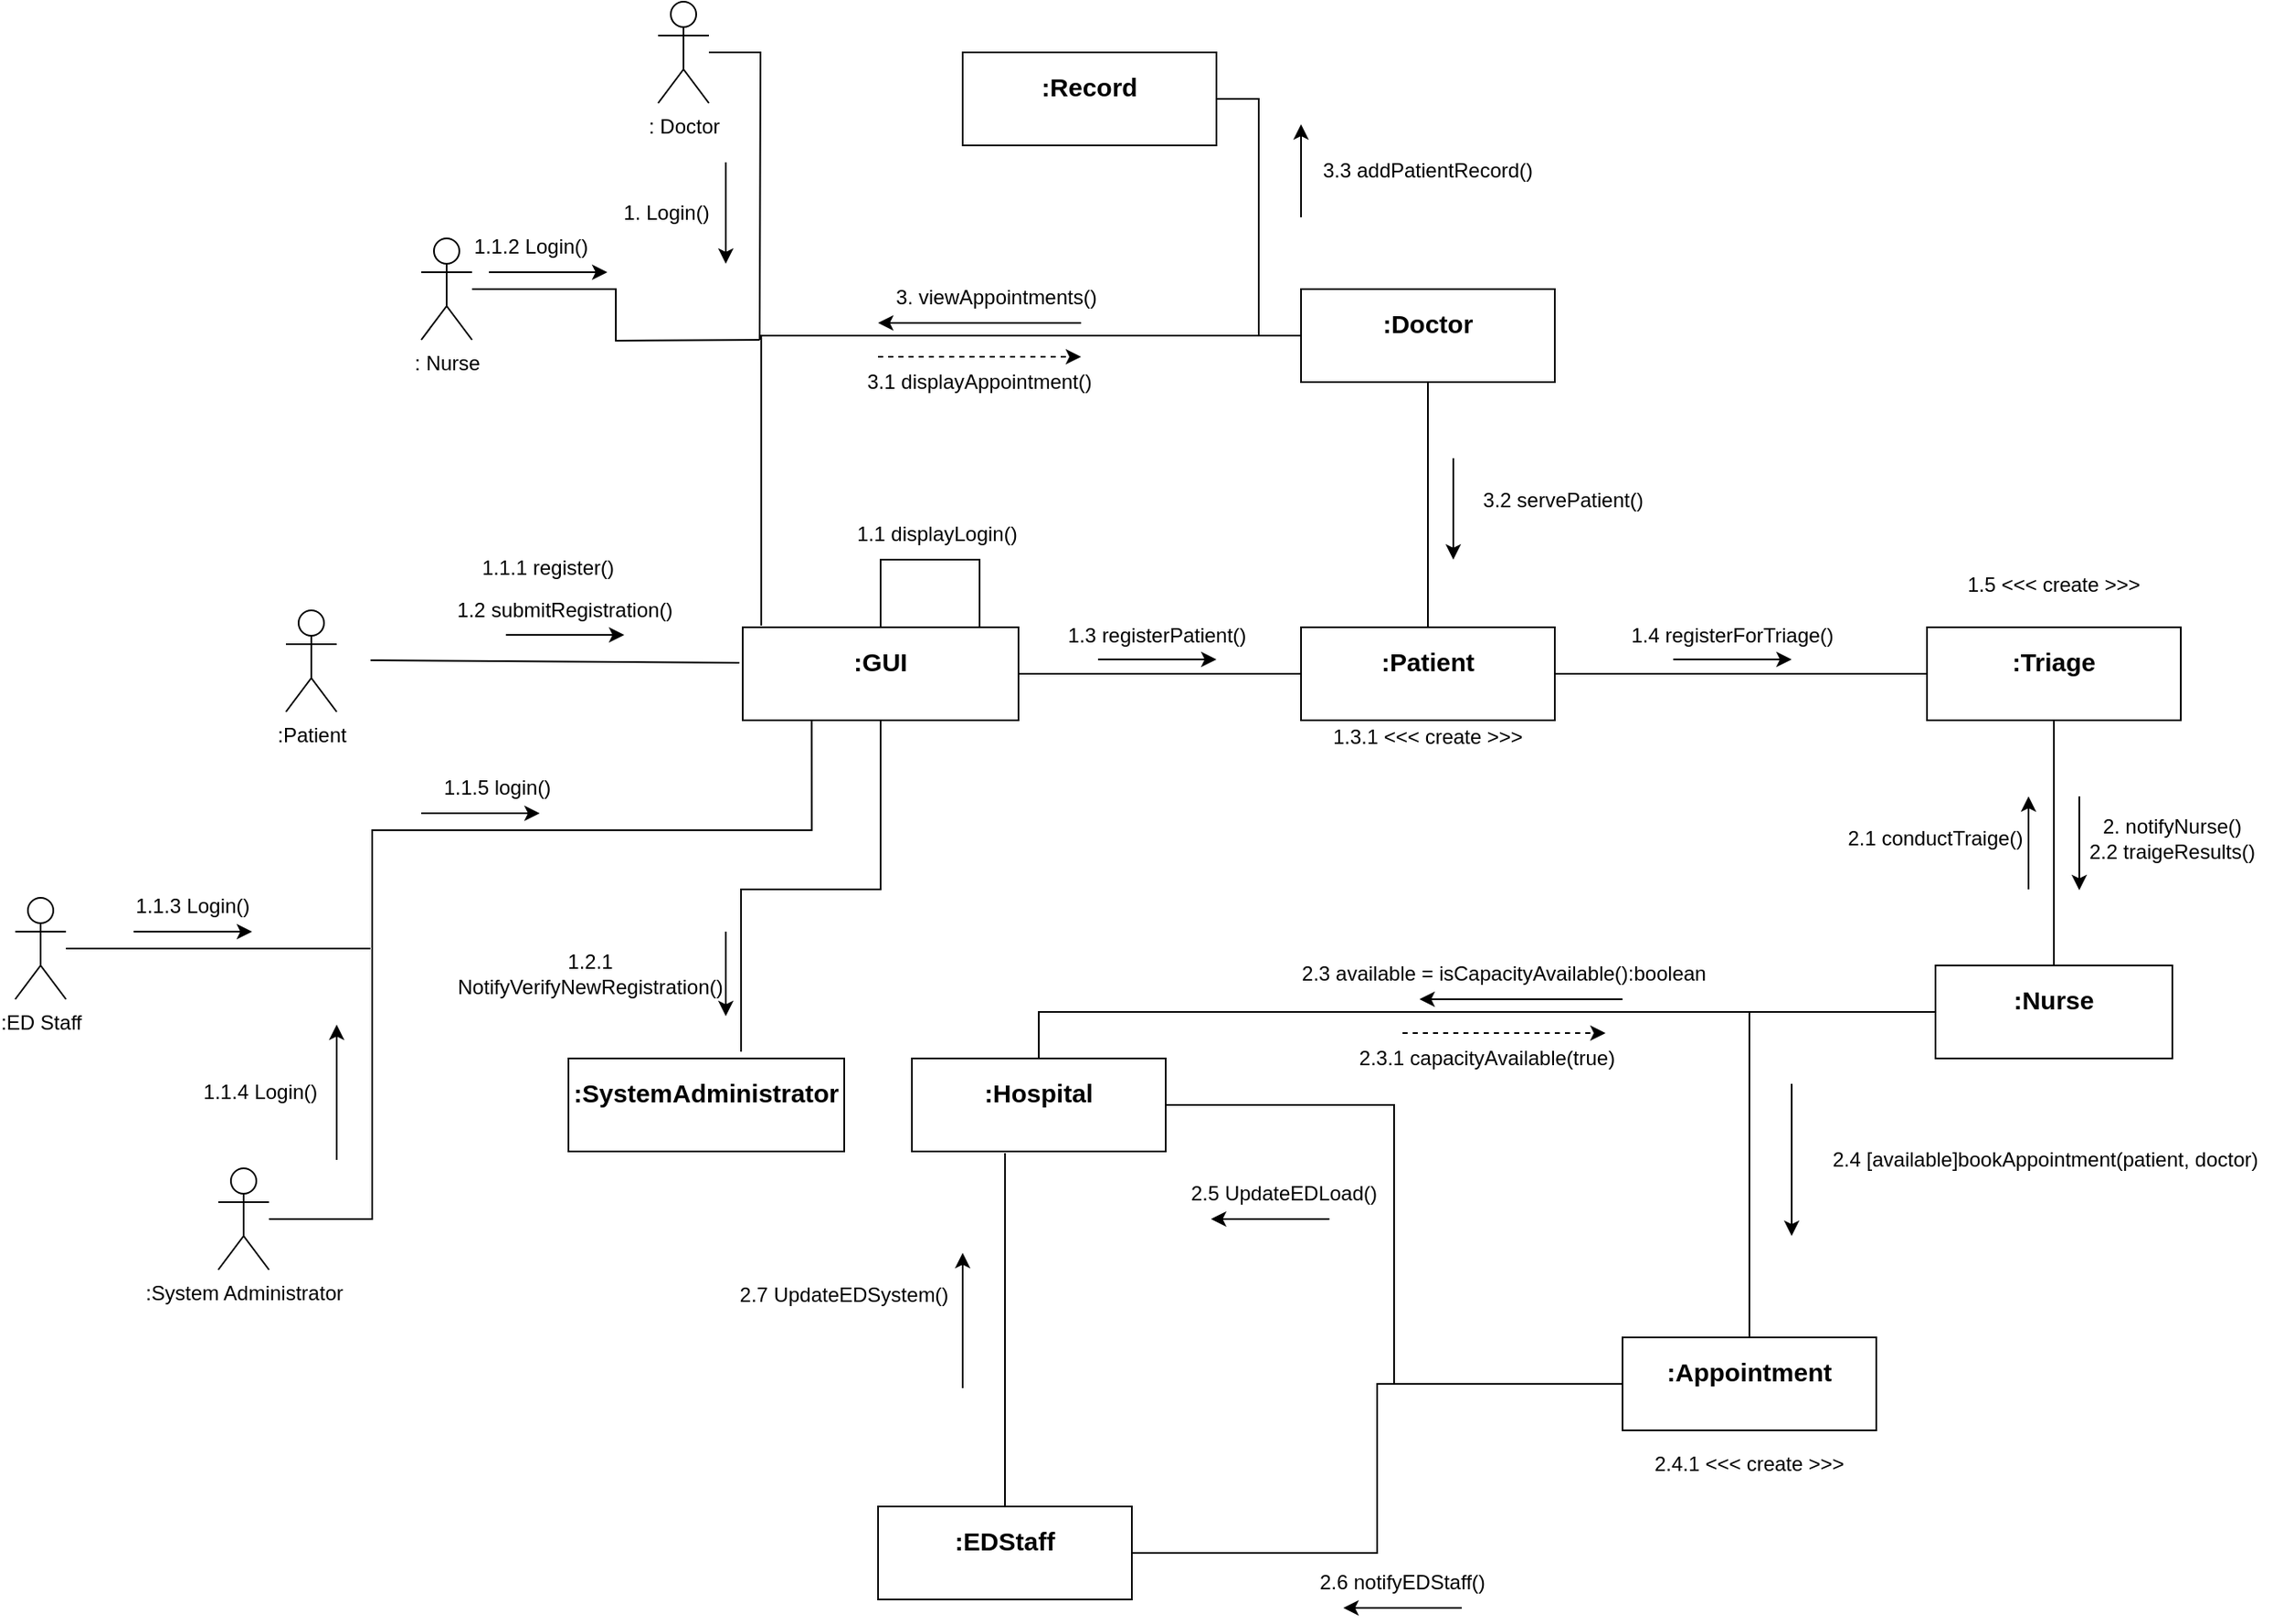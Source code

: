 <mxfile version="24.7.17">
  <diagram name="Page-1" id="929967ad-93f9-6ef4-fab6-5d389245f69c">
    <mxGraphModel dx="1272" dy="807" grid="1" gridSize="10" guides="1" tooltips="1" connect="1" arrows="1" fold="1" page="1" pageScale="1.5" pageWidth="1169" pageHeight="826" background="none" math="0" shadow="0">
      <root>
        <mxCell id="0" style=";html=1;" />
        <mxCell id="1" style=";html=1;" parent="0" />
        <mxCell id="UsNb5ac6ETAlYqf2YAWa-6" style="edgeStyle=orthogonalEdgeStyle;rounded=0;orthogonalLoop=1;jettySize=auto;html=1;endArrow=none;endFill=0;entryX=0;entryY=0.5;entryDx=0;entryDy=0;" parent="1" source="1672d66443f91eb5-4" target="UsNb5ac6ETAlYqf2YAWa-3" edge="1">
          <mxGeometry relative="1" as="geometry">
            <mxPoint x="850" y="647.5" as="targetPoint" />
          </mxGeometry>
        </mxCell>
        <mxCell id="UsNb5ac6ETAlYqf2YAWa-54" style="edgeStyle=orthogonalEdgeStyle;rounded=0;orthogonalLoop=1;jettySize=auto;html=1;endArrow=none;endFill=0;entryX=0.626;entryY=-0.073;entryDx=0;entryDy=0;entryPerimeter=0;" parent="1" source="1672d66443f91eb5-4" edge="1" target="UsNb5ac6ETAlYqf2YAWa-55">
          <mxGeometry relative="1" as="geometry">
            <mxPoint x="530" y="802" as="targetPoint" />
          </mxGeometry>
        </mxCell>
        <mxCell id="ay33IVUPf8WzcfgoBnr1-17" style="edgeStyle=orthogonalEdgeStyle;rounded=0;orthogonalLoop=1;jettySize=auto;html=1;exitX=0.25;exitY=1;exitDx=0;exitDy=0;endArrow=none;endFill=0;" edge="1" parent="1" source="1672d66443f91eb5-4" target="ay33IVUPf8WzcfgoBnr1-18">
          <mxGeometry relative="1" as="geometry">
            <mxPoint x="310" y="1060" as="targetPoint" />
            <Array as="points">
              <mxPoint x="571" y="740" />
              <mxPoint x="311" y="740" />
              <mxPoint x="311" y="970" />
            </Array>
          </mxGeometry>
        </mxCell>
        <mxCell id="1672d66443f91eb5-4" value="&lt;p style=&quot;&quot;&gt;&lt;span style=&quot;font-size: 15px; background-color: initial;&quot;&gt;:GUI&lt;/span&gt;&lt;br&gt;&lt;/p&gt;" style="shape=rect;html=1;overflow=fill;whiteSpace=wrap;align=center;fontStyle=1" parent="1" vertex="1">
          <mxGeometry x="530" y="620" width="163" height="55" as="geometry" />
        </mxCell>
        <mxCell id="JRu7VuUwxWi-Tp6HADlG-1" value=":Patient" style="shape=umlActor;verticalLabelPosition=bottom;verticalAlign=top;html=1;outlineConnect=0;" parent="1" vertex="1">
          <mxGeometry x="260" y="610" width="30" height="60" as="geometry" />
        </mxCell>
        <mxCell id="JRu7VuUwxWi-Tp6HADlG-4" value="" style="endArrow=none;html=1;rounded=0;endFill=0;entryX=-0.012;entryY=0.382;entryDx=0;entryDy=0;entryPerimeter=0;" parent="1" target="1672d66443f91eb5-4" edge="1">
          <mxGeometry width="50" height="50" relative="1" as="geometry">
            <mxPoint x="310" y="639.5" as="sourcePoint" />
            <mxPoint x="520" y="639" as="targetPoint" />
          </mxGeometry>
        </mxCell>
        <mxCell id="JRu7VuUwxWi-Tp6HADlG-5" value="1.1.1 register()" style="text;html=1;align=center;verticalAlign=middle;whiteSpace=wrap;rounded=0;" parent="1" vertex="1">
          <mxGeometry x="360" y="570" width="110" height="30" as="geometry" />
        </mxCell>
        <mxCell id="JRu7VuUwxWi-Tp6HADlG-6" style="edgeStyle=orthogonalEdgeStyle;rounded=0;orthogonalLoop=1;jettySize=auto;html=1;exitX=0.5;exitY=0;exitDx=0;exitDy=0;entryX=1;entryY=0.25;entryDx=0;entryDy=0;endArrow=none;endFill=0;" parent="1" source="1672d66443f91eb5-4" target="1672d66443f91eb5-4" edge="1">
          <mxGeometry relative="1" as="geometry">
            <Array as="points">
              <mxPoint x="612" y="580" />
              <mxPoint x="670" y="580" />
              <mxPoint x="670" y="620" />
              <mxPoint x="693" y="620" />
            </Array>
          </mxGeometry>
        </mxCell>
        <mxCell id="JRu7VuUwxWi-Tp6HADlG-8" value="1.1 displayLogin()" style="text;html=1;align=center;verticalAlign=middle;whiteSpace=wrap;rounded=0;" parent="1" vertex="1">
          <mxGeometry x="590" y="550" width="110" height="30" as="geometry" />
        </mxCell>
        <mxCell id="UsNb5ac6ETAlYqf2YAWa-1" value="1.2 submitRegistration()" style="text;html=1;align=center;verticalAlign=middle;whiteSpace=wrap;rounded=0;" parent="1" vertex="1">
          <mxGeometry x="360" y="595" width="130" height="30" as="geometry" />
        </mxCell>
        <mxCell id="UsNb5ac6ETAlYqf2YAWa-8" style="edgeStyle=orthogonalEdgeStyle;rounded=0;orthogonalLoop=1;jettySize=auto;html=1;endArrow=none;endFill=0;entryX=0;entryY=0.5;entryDx=0;entryDy=0;" parent="1" source="UsNb5ac6ETAlYqf2YAWa-3" target="UsNb5ac6ETAlYqf2YAWa-9" edge="1">
          <mxGeometry relative="1" as="geometry">
            <mxPoint x="1220" y="648" as="targetPoint" />
          </mxGeometry>
        </mxCell>
        <mxCell id="UsNb5ac6ETAlYqf2YAWa-3" value="&lt;p style=&quot;&quot;&gt;&lt;span style=&quot;font-size: 15px; background-color: initial;&quot;&gt;:Patient&lt;/span&gt;&lt;br&gt;&lt;/p&gt;" style="shape=rect;html=1;overflow=fill;whiteSpace=wrap;align=center;fontStyle=1" parent="1" vertex="1">
          <mxGeometry x="860" y="620" width="150" height="55" as="geometry" />
        </mxCell>
        <mxCell id="UsNb5ac6ETAlYqf2YAWa-4" value="1.3 registerPatient()" style="text;html=1;align=center;verticalAlign=middle;whiteSpace=wrap;rounded=0;" parent="1" vertex="1">
          <mxGeometry x="710" y="610" width="130" height="30" as="geometry" />
        </mxCell>
        <mxCell id="UsNb5ac6ETAlYqf2YAWa-7" value="1.4 registerForTriage()" style="text;html=1;align=center;verticalAlign=middle;whiteSpace=wrap;rounded=0;" parent="1" vertex="1">
          <mxGeometry x="1050" y="610" width="130" height="30" as="geometry" />
        </mxCell>
        <mxCell id="UsNb5ac6ETAlYqf2YAWa-11" style="edgeStyle=orthogonalEdgeStyle;rounded=0;orthogonalLoop=1;jettySize=auto;html=1;endArrow=none;endFill=0;entryX=0.5;entryY=0;entryDx=0;entryDy=0;" parent="1" source="UsNb5ac6ETAlYqf2YAWa-9" target="UsNb5ac6ETAlYqf2YAWa-10" edge="1">
          <mxGeometry relative="1" as="geometry">
            <mxPoint x="1305" y="800" as="targetPoint" />
          </mxGeometry>
        </mxCell>
        <mxCell id="UsNb5ac6ETAlYqf2YAWa-9" value="&lt;p style=&quot;&quot;&gt;&lt;span style=&quot;font-size: 15px; background-color: initial;&quot;&gt;:Triage&lt;/span&gt;&lt;br&gt;&lt;/p&gt;" style="shape=rect;html=1;overflow=fill;whiteSpace=wrap;align=center;fontStyle=1" parent="1" vertex="1">
          <mxGeometry x="1230" y="620" width="150" height="55" as="geometry" />
        </mxCell>
        <mxCell id="UsNb5ac6ETAlYqf2YAWa-22" style="edgeStyle=orthogonalEdgeStyle;rounded=0;orthogonalLoop=1;jettySize=auto;html=1;entryX=0.5;entryY=0;entryDx=0;entryDy=0;endArrow=none;endFill=0;" parent="1" source="UsNb5ac6ETAlYqf2YAWa-10" target="UsNb5ac6ETAlYqf2YAWa-21" edge="1">
          <mxGeometry relative="1" as="geometry" />
        </mxCell>
        <mxCell id="UsNb5ac6ETAlYqf2YAWa-31" style="edgeStyle=orthogonalEdgeStyle;rounded=0;orthogonalLoop=1;jettySize=auto;html=1;entryX=0.5;entryY=0;entryDx=0;entryDy=0;endArrow=none;endFill=0;" parent="1" source="UsNb5ac6ETAlYqf2YAWa-10" target="UsNb5ac6ETAlYqf2YAWa-25" edge="1">
          <mxGeometry relative="1" as="geometry" />
        </mxCell>
        <mxCell id="UsNb5ac6ETAlYqf2YAWa-10" value="&lt;p style=&quot;&quot;&gt;&lt;span style=&quot;font-size: 15px; background-color: initial;&quot;&gt;:Nurse&lt;/span&gt;&lt;br&gt;&lt;/p&gt;" style="shape=rect;html=1;overflow=fill;whiteSpace=wrap;align=center;fontStyle=1" parent="1" vertex="1">
          <mxGeometry x="1235" y="820" width="140" height="55" as="geometry" />
        </mxCell>
        <mxCell id="UsNb5ac6ETAlYqf2YAWa-12" value="2. notifyNurse()&lt;div&gt;2.2 traigeResults()&lt;/div&gt;" style="text;html=1;align=center;verticalAlign=middle;whiteSpace=wrap;rounded=0;" parent="1" vertex="1">
          <mxGeometry x="1310" y="730" width="130" height="30" as="geometry" />
        </mxCell>
        <mxCell id="UsNb5ac6ETAlYqf2YAWa-13" value="" style="endArrow=classic;html=1;rounded=0;" parent="1" edge="1">
          <mxGeometry width="50" height="50" relative="1" as="geometry">
            <mxPoint x="740" y="639" as="sourcePoint" />
            <mxPoint x="810" y="639" as="targetPoint" />
          </mxGeometry>
        </mxCell>
        <mxCell id="UsNb5ac6ETAlYqf2YAWa-15" value="" style="endArrow=classic;html=1;rounded=0;" parent="1" edge="1">
          <mxGeometry width="50" height="50" relative="1" as="geometry">
            <mxPoint x="390" y="624.5" as="sourcePoint" />
            <mxPoint x="460" y="624.5" as="targetPoint" />
          </mxGeometry>
        </mxCell>
        <mxCell id="UsNb5ac6ETAlYqf2YAWa-16" value="" style="endArrow=classic;html=1;rounded=0;" parent="1" edge="1">
          <mxGeometry width="50" height="50" relative="1" as="geometry">
            <mxPoint x="1080" y="639" as="sourcePoint" />
            <mxPoint x="1150" y="639" as="targetPoint" />
          </mxGeometry>
        </mxCell>
        <mxCell id="UsNb5ac6ETAlYqf2YAWa-17" value="" style="endArrow=classic;html=1;rounded=0;" parent="1" edge="1">
          <mxGeometry width="50" height="50" relative="1" as="geometry">
            <mxPoint x="1320" y="720" as="sourcePoint" />
            <mxPoint x="1320" y="775.5" as="targetPoint" />
          </mxGeometry>
        </mxCell>
        <mxCell id="UsNb5ac6ETAlYqf2YAWa-18" value="1.5 &amp;lt;&amp;lt;&amp;lt; create &amp;gt;&amp;gt;&amp;gt;" style="text;html=1;align=center;verticalAlign=middle;whiteSpace=wrap;rounded=0;" parent="1" vertex="1">
          <mxGeometry x="1240" y="580" width="130" height="30" as="geometry" />
        </mxCell>
        <mxCell id="UsNb5ac6ETAlYqf2YAWa-19" value="2.1 conductTraige()" style="text;html=1;align=center;verticalAlign=middle;whiteSpace=wrap;rounded=0;" parent="1" vertex="1">
          <mxGeometry x="1170" y="730" width="130" height="30" as="geometry" />
        </mxCell>
        <mxCell id="UsNb5ac6ETAlYqf2YAWa-20" value="" style="endArrow=classic;html=1;rounded=0;" parent="1" edge="1">
          <mxGeometry width="50" height="50" relative="1" as="geometry">
            <mxPoint x="1290" y="775" as="sourcePoint" />
            <mxPoint x="1290" y="720" as="targetPoint" />
          </mxGeometry>
        </mxCell>
        <mxCell id="UsNb5ac6ETAlYqf2YAWa-28" style="edgeStyle=orthogonalEdgeStyle;rounded=0;orthogonalLoop=1;jettySize=auto;html=1;entryX=1;entryY=0.5;entryDx=0;entryDy=0;endArrow=none;endFill=0;" parent="1" source="UsNb5ac6ETAlYqf2YAWa-21" target="UsNb5ac6ETAlYqf2YAWa-25" edge="1">
          <mxGeometry relative="1" as="geometry" />
        </mxCell>
        <mxCell id="UsNb5ac6ETAlYqf2YAWa-37" style="edgeStyle=orthogonalEdgeStyle;rounded=0;orthogonalLoop=1;jettySize=auto;html=1;entryX=1;entryY=0.5;entryDx=0;entryDy=0;endArrow=none;endFill=0;" parent="1" source="UsNb5ac6ETAlYqf2YAWa-21" target="UsNb5ac6ETAlYqf2YAWa-29" edge="1">
          <mxGeometry relative="1" as="geometry" />
        </mxCell>
        <mxCell id="UsNb5ac6ETAlYqf2YAWa-21" value="&lt;p style=&quot;&quot;&gt;&lt;span style=&quot;font-size: 15px; background-color: initial;&quot;&gt;:Appointment&lt;/span&gt;&lt;br&gt;&lt;/p&gt;" style="shape=rect;html=1;overflow=fill;whiteSpace=wrap;align=center;fontStyle=1" parent="1" vertex="1">
          <mxGeometry x="1050" y="1040" width="150" height="55" as="geometry" />
        </mxCell>
        <mxCell id="UsNb5ac6ETAlYqf2YAWa-23" value="2.4 [available]bookAppointment(patient, doctor)" style="text;html=1;align=center;verticalAlign=middle;whiteSpace=wrap;rounded=0;" parent="1" vertex="1">
          <mxGeometry x="1160" y="920" width="280" height="30" as="geometry" />
        </mxCell>
        <mxCell id="UsNb5ac6ETAlYqf2YAWa-24" value="" style="endArrow=classic;html=1;rounded=0;" parent="1" edge="1">
          <mxGeometry width="50" height="50" relative="1" as="geometry">
            <mxPoint x="1150" y="890" as="sourcePoint" />
            <mxPoint x="1150" y="980" as="targetPoint" />
          </mxGeometry>
        </mxCell>
        <mxCell id="UsNb5ac6ETAlYqf2YAWa-25" value="&lt;p style=&quot;&quot;&gt;&lt;span style=&quot;font-size: 15px; background-color: initial;&quot;&gt;:Hospital&lt;/span&gt;&lt;br&gt;&lt;/p&gt;" style="shape=rect;html=1;overflow=fill;whiteSpace=wrap;align=center;fontStyle=1" parent="1" vertex="1">
          <mxGeometry x="630" y="875" width="150" height="55" as="geometry" />
        </mxCell>
        <mxCell id="UsNb5ac6ETAlYqf2YAWa-26" value="2.5 UpdateEDLoad()" style="text;html=1;align=center;verticalAlign=middle;whiteSpace=wrap;rounded=0;" parent="1" vertex="1">
          <mxGeometry x="750" y="940" width="200" height="30" as="geometry" />
        </mxCell>
        <mxCell id="UsNb5ac6ETAlYqf2YAWa-27" value="" style="endArrow=classic;html=1;rounded=0;" parent="1" edge="1">
          <mxGeometry width="50" height="50" relative="1" as="geometry">
            <mxPoint x="876.75" y="970" as="sourcePoint" />
            <mxPoint x="806.75" y="970" as="targetPoint" />
          </mxGeometry>
        </mxCell>
        <mxCell id="UsNb5ac6ETAlYqf2YAWa-29" value="&lt;p style=&quot;&quot;&gt;&lt;span style=&quot;font-size: 15px; background-color: initial;&quot;&gt;:EDStaff&lt;/span&gt;&lt;br&gt;&lt;/p&gt;" style="shape=rect;html=1;overflow=fill;whiteSpace=wrap;align=center;fontStyle=1" parent="1" vertex="1">
          <mxGeometry x="610" y="1140" width="150" height="55" as="geometry" />
        </mxCell>
        <mxCell id="UsNb5ac6ETAlYqf2YAWa-32" value="2.3 available = isCapacityAvailable():boolean" style="text;html=1;align=center;verticalAlign=middle;whiteSpace=wrap;rounded=0;" parent="1" vertex="1">
          <mxGeometry x="840" y="810" width="280" height="30" as="geometry" />
        </mxCell>
        <mxCell id="UsNb5ac6ETAlYqf2YAWa-33" value="" style="endArrow=classic;html=1;rounded=0;entryX=0.5;entryY=1;entryDx=0;entryDy=0;" parent="1" edge="1">
          <mxGeometry width="50" height="50" relative="1" as="geometry">
            <mxPoint x="1050" y="840" as="sourcePoint" />
            <mxPoint x="930" y="840" as="targetPoint" />
          </mxGeometry>
        </mxCell>
        <mxCell id="UsNb5ac6ETAlYqf2YAWa-34" style="edgeStyle=orthogonalEdgeStyle;rounded=0;orthogonalLoop=1;jettySize=auto;html=1;entryX=0.367;entryY=1.018;entryDx=0;entryDy=0;entryPerimeter=0;endArrow=none;endFill=0;" parent="1" source="UsNb5ac6ETAlYqf2YAWa-29" target="UsNb5ac6ETAlYqf2YAWa-25" edge="1">
          <mxGeometry relative="1" as="geometry" />
        </mxCell>
        <mxCell id="UsNb5ac6ETAlYqf2YAWa-35" value="2.7 UpdateEDSystem()" style="text;html=1;align=center;verticalAlign=middle;whiteSpace=wrap;rounded=0;" parent="1" vertex="1">
          <mxGeometry x="490" y="1000" width="200" height="30" as="geometry" />
        </mxCell>
        <mxCell id="UsNb5ac6ETAlYqf2YAWa-36" value="" style="endArrow=classic;html=1;rounded=0;" parent="1" edge="1">
          <mxGeometry width="50" height="50" relative="1" as="geometry">
            <mxPoint x="660" y="1070" as="sourcePoint" />
            <mxPoint x="660" y="990" as="targetPoint" />
          </mxGeometry>
        </mxCell>
        <mxCell id="UsNb5ac6ETAlYqf2YAWa-38" value="2.6 notifyEDStaff()" style="text;html=1;align=center;verticalAlign=middle;whiteSpace=wrap;rounded=0;" parent="1" vertex="1">
          <mxGeometry x="820" y="1170" width="200" height="30" as="geometry" />
        </mxCell>
        <mxCell id="UsNb5ac6ETAlYqf2YAWa-39" value="" style="endArrow=classic;html=1;rounded=0;" parent="1" edge="1">
          <mxGeometry width="50" height="50" relative="1" as="geometry">
            <mxPoint x="955" y="1200" as="sourcePoint" />
            <mxPoint x="885" y="1200" as="targetPoint" />
          </mxGeometry>
        </mxCell>
        <mxCell id="UsNb5ac6ETAlYqf2YAWa-40" value="2.3.1 capacityAvailable(true)" style="text;html=1;align=center;verticalAlign=middle;whiteSpace=wrap;rounded=0;" parent="1" vertex="1">
          <mxGeometry x="830" y="860" width="280" height="30" as="geometry" />
        </mxCell>
        <mxCell id="UsNb5ac6ETAlYqf2YAWa-42" value="" style="endArrow=classic;html=1;rounded=0;entryX=0.5;entryY=1;entryDx=0;entryDy=0;dashed=1;" parent="1" edge="1">
          <mxGeometry width="50" height="50" relative="1" as="geometry">
            <mxPoint x="920" y="860" as="sourcePoint" />
            <mxPoint x="1040" y="860" as="targetPoint" />
          </mxGeometry>
        </mxCell>
        <mxCell id="UsNb5ac6ETAlYqf2YAWa-46" style="edgeStyle=orthogonalEdgeStyle;rounded=0;orthogonalLoop=1;jettySize=auto;html=1;entryX=0.5;entryY=0;entryDx=0;entryDy=0;endArrow=none;endFill=0;" parent="1" source="UsNb5ac6ETAlYqf2YAWa-45" target="UsNb5ac6ETAlYqf2YAWa-3" edge="1">
          <mxGeometry relative="1" as="geometry" />
        </mxCell>
        <mxCell id="UsNb5ac6ETAlYqf2YAWa-50" style="edgeStyle=orthogonalEdgeStyle;rounded=0;orthogonalLoop=1;jettySize=auto;html=1;entryX=1;entryY=0.5;entryDx=0;entryDy=0;endArrow=none;endFill=0;" parent="1" source="UsNb5ac6ETAlYqf2YAWa-45" target="UsNb5ac6ETAlYqf2YAWa-49" edge="1">
          <mxGeometry relative="1" as="geometry" />
        </mxCell>
        <mxCell id="ay33IVUPf8WzcfgoBnr1-3" style="edgeStyle=orthogonalEdgeStyle;rounded=0;orthogonalLoop=1;jettySize=auto;html=1;entryX=0.067;entryY=-0.018;entryDx=0;entryDy=0;entryPerimeter=0;endArrow=none;endFill=0;" edge="1" parent="1" source="UsNb5ac6ETAlYqf2YAWa-45" target="1672d66443f91eb5-4">
          <mxGeometry relative="1" as="geometry">
            <mxPoint x="540" y="610" as="targetPoint" />
          </mxGeometry>
        </mxCell>
        <mxCell id="UsNb5ac6ETAlYqf2YAWa-45" value="&lt;p style=&quot;&quot;&gt;&lt;span style=&quot;font-size: 15px; background-color: initial;&quot;&gt;:Doctor&lt;/span&gt;&lt;br&gt;&lt;/p&gt;" style="shape=rect;html=1;overflow=fill;whiteSpace=wrap;align=center;fontStyle=1" parent="1" vertex="1">
          <mxGeometry x="860" y="420" width="150" height="55" as="geometry" />
        </mxCell>
        <mxCell id="UsNb5ac6ETAlYqf2YAWa-47" value="3.2 servePatient()" style="text;html=1;align=center;verticalAlign=middle;whiteSpace=wrap;rounded=0;" parent="1" vertex="1">
          <mxGeometry x="950" y="530" width="130" height="30" as="geometry" />
        </mxCell>
        <mxCell id="UsNb5ac6ETAlYqf2YAWa-48" value="" style="endArrow=classic;html=1;rounded=0;" parent="1" edge="1">
          <mxGeometry width="50" height="50" relative="1" as="geometry">
            <mxPoint x="950" y="520" as="sourcePoint" />
            <mxPoint x="950" y="580" as="targetPoint" />
          </mxGeometry>
        </mxCell>
        <mxCell id="UsNb5ac6ETAlYqf2YAWa-49" value="&lt;p style=&quot;&quot;&gt;&lt;span style=&quot;font-size: 15px; background-color: initial;&quot;&gt;:Record&lt;/span&gt;&lt;br&gt;&lt;/p&gt;" style="shape=rect;html=1;overflow=fill;whiteSpace=wrap;align=center;fontStyle=1" parent="1" vertex="1">
          <mxGeometry x="660" y="280" width="150" height="55" as="geometry" />
        </mxCell>
        <mxCell id="UsNb5ac6ETAlYqf2YAWa-51" value="3.3 addPatientRecord()" style="text;html=1;align=center;verticalAlign=middle;whiteSpace=wrap;rounded=0;" parent="1" vertex="1">
          <mxGeometry x="870" y="335" width="130" height="30" as="geometry" />
        </mxCell>
        <mxCell id="UsNb5ac6ETAlYqf2YAWa-52" value="" style="endArrow=classic;html=1;rounded=0;" parent="1" edge="1">
          <mxGeometry width="50" height="50" relative="1" as="geometry">
            <mxPoint x="860" y="377.5" as="sourcePoint" />
            <mxPoint x="860" y="322.5" as="targetPoint" />
          </mxGeometry>
        </mxCell>
        <mxCell id="UsNb5ac6ETAlYqf2YAWa-53" value="2.4.1 &amp;lt;&amp;lt;&amp;lt; create &amp;gt;&amp;gt;&amp;gt;" style="text;html=1;align=center;verticalAlign=middle;whiteSpace=wrap;rounded=0;" parent="1" vertex="1">
          <mxGeometry x="1060" y="1100" width="130" height="30" as="geometry" />
        </mxCell>
        <mxCell id="UsNb5ac6ETAlYqf2YAWa-55" value="&lt;p style=&quot;&quot;&gt;&lt;span style=&quot;font-size: 15px; background-color: initial;&quot;&gt;:SystemAdministrator&lt;/span&gt;&lt;br&gt;&lt;/p&gt;" style="shape=rect;html=1;overflow=fill;whiteSpace=wrap;align=center;fontStyle=1" parent="1" vertex="1">
          <mxGeometry x="427" y="875" width="163" height="55" as="geometry" />
        </mxCell>
        <mxCell id="UsNb5ac6ETAlYqf2YAWa-56" value="1.2.1 NotifyVerifyNewRegistration()" style="text;html=1;align=center;verticalAlign=middle;whiteSpace=wrap;rounded=0;" parent="1" vertex="1">
          <mxGeometry x="350" y="810" width="180" height="30" as="geometry" />
        </mxCell>
        <mxCell id="UsNb5ac6ETAlYqf2YAWa-57" value="" style="endArrow=classic;html=1;rounded=0;" parent="1" edge="1">
          <mxGeometry width="50" height="50" relative="1" as="geometry">
            <mxPoint x="520" y="800" as="sourcePoint" />
            <mxPoint x="520" y="850" as="targetPoint" />
          </mxGeometry>
        </mxCell>
        <mxCell id="5ZKeGcFma6906nni6n_x-1" value="1.3.1 &amp;lt;&amp;lt;&amp;lt; create &amp;gt;&amp;gt;&amp;gt;" style="text;html=1;align=center;verticalAlign=middle;whiteSpace=wrap;rounded=0;" parent="1" vertex="1">
          <mxGeometry x="870" y="670" width="130" height="30" as="geometry" />
        </mxCell>
        <mxCell id="ay33IVUPf8WzcfgoBnr1-9" style="edgeStyle=orthogonalEdgeStyle;rounded=0;orthogonalLoop=1;jettySize=auto;html=1;endArrow=none;endFill=0;" edge="1" parent="1" source="ay33IVUPf8WzcfgoBnr1-1">
          <mxGeometry relative="1" as="geometry">
            <mxPoint x="540" y="450" as="targetPoint" />
          </mxGeometry>
        </mxCell>
        <mxCell id="ay33IVUPf8WzcfgoBnr1-1" value=": Doctor" style="shape=umlActor;verticalLabelPosition=bottom;verticalAlign=top;html=1;outlineConnect=0;" vertex="1" parent="1">
          <mxGeometry x="480" y="250" width="30" height="60" as="geometry" />
        </mxCell>
        <mxCell id="ay33IVUPf8WzcfgoBnr1-4" value="3. viewAppointments()" style="text;html=1;align=center;verticalAlign=middle;whiteSpace=wrap;rounded=0;" vertex="1" parent="1">
          <mxGeometry x="540" y="410" width="280" height="30" as="geometry" />
        </mxCell>
        <mxCell id="ay33IVUPf8WzcfgoBnr1-5" value="" style="endArrow=classic;html=1;rounded=0;entryX=0.5;entryY=1;entryDx=0;entryDy=0;" edge="1" parent="1">
          <mxGeometry width="50" height="50" relative="1" as="geometry">
            <mxPoint x="730" y="440" as="sourcePoint" />
            <mxPoint x="610" y="440" as="targetPoint" />
          </mxGeometry>
        </mxCell>
        <mxCell id="ay33IVUPf8WzcfgoBnr1-6" value="" style="endArrow=classic;html=1;rounded=0;entryX=0.5;entryY=1;entryDx=0;entryDy=0;dashed=1;" edge="1" parent="1">
          <mxGeometry width="50" height="50" relative="1" as="geometry">
            <mxPoint x="610" y="460" as="sourcePoint" />
            <mxPoint x="730" y="460" as="targetPoint" />
          </mxGeometry>
        </mxCell>
        <mxCell id="ay33IVUPf8WzcfgoBnr1-7" value="3.1 displayAppointment()" style="text;html=1;align=center;verticalAlign=middle;whiteSpace=wrap;rounded=0;" vertex="1" parent="1">
          <mxGeometry x="530" y="460" width="280" height="30" as="geometry" />
        </mxCell>
        <mxCell id="ay33IVUPf8WzcfgoBnr1-10" value="1. Login()" style="text;html=1;align=center;verticalAlign=middle;whiteSpace=wrap;rounded=0;" vertex="1" parent="1">
          <mxGeometry x="420" y="360" width="130" height="30" as="geometry" />
        </mxCell>
        <mxCell id="ay33IVUPf8WzcfgoBnr1-11" value="" style="endArrow=classic;html=1;rounded=0;" edge="1" parent="1">
          <mxGeometry width="50" height="50" relative="1" as="geometry">
            <mxPoint x="520" y="345" as="sourcePoint" />
            <mxPoint x="520" y="405" as="targetPoint" />
          </mxGeometry>
        </mxCell>
        <mxCell id="ay33IVUPf8WzcfgoBnr1-14" style="edgeStyle=orthogonalEdgeStyle;rounded=0;orthogonalLoop=1;jettySize=auto;html=1;endArrow=none;endFill=0;" edge="1" parent="1" source="ay33IVUPf8WzcfgoBnr1-12">
          <mxGeometry relative="1" as="geometry">
            <mxPoint x="540" y="450" as="targetPoint" />
          </mxGeometry>
        </mxCell>
        <mxCell id="ay33IVUPf8WzcfgoBnr1-12" value=": Nurse" style="shape=umlActor;verticalLabelPosition=bottom;verticalAlign=top;html=1;outlineConnect=0;" vertex="1" parent="1">
          <mxGeometry x="340" y="390" width="30" height="60" as="geometry" />
        </mxCell>
        <mxCell id="ay33IVUPf8WzcfgoBnr1-15" value="1.1.2 Login()" style="text;html=1;align=center;verticalAlign=middle;whiteSpace=wrap;rounded=0;" vertex="1" parent="1">
          <mxGeometry x="340" y="380" width="130" height="30" as="geometry" />
        </mxCell>
        <mxCell id="ay33IVUPf8WzcfgoBnr1-16" value="" style="endArrow=classic;html=1;rounded=0;" edge="1" parent="1">
          <mxGeometry width="50" height="50" relative="1" as="geometry">
            <mxPoint x="380" y="410" as="sourcePoint" />
            <mxPoint x="450" y="410" as="targetPoint" />
          </mxGeometry>
        </mxCell>
        <mxCell id="ay33IVUPf8WzcfgoBnr1-18" value=":System Administrator" style="shape=umlActor;verticalLabelPosition=bottom;verticalAlign=top;html=1;outlineConnect=0;" vertex="1" parent="1">
          <mxGeometry x="220" y="940" width="30" height="60" as="geometry" />
        </mxCell>
        <mxCell id="ay33IVUPf8WzcfgoBnr1-21" style="edgeStyle=orthogonalEdgeStyle;rounded=0;orthogonalLoop=1;jettySize=auto;html=1;endArrow=none;endFill=0;" edge="1" parent="1" source="ay33IVUPf8WzcfgoBnr1-19">
          <mxGeometry relative="1" as="geometry">
            <mxPoint x="310" y="810" as="targetPoint" />
          </mxGeometry>
        </mxCell>
        <mxCell id="ay33IVUPf8WzcfgoBnr1-19" value=":ED Staff" style="shape=umlActor;verticalLabelPosition=bottom;verticalAlign=top;html=1;outlineConnect=0;" vertex="1" parent="1">
          <mxGeometry x="100" y="780" width="30" height="60" as="geometry" />
        </mxCell>
        <mxCell id="ay33IVUPf8WzcfgoBnr1-20" value="1.1.5 login()" style="text;html=1;align=center;verticalAlign=middle;whiteSpace=wrap;rounded=0;" vertex="1" parent="1">
          <mxGeometry x="320" y="700" width="130" height="30" as="geometry" />
        </mxCell>
        <mxCell id="ay33IVUPf8WzcfgoBnr1-22" value="1.1.3 Login()" style="text;html=1;align=center;verticalAlign=middle;whiteSpace=wrap;rounded=0;" vertex="1" parent="1">
          <mxGeometry x="140" y="770" width="130" height="30" as="geometry" />
        </mxCell>
        <mxCell id="ay33IVUPf8WzcfgoBnr1-23" value="" style="endArrow=classic;html=1;rounded=0;" edge="1" parent="1">
          <mxGeometry width="50" height="50" relative="1" as="geometry">
            <mxPoint x="170" y="800" as="sourcePoint" />
            <mxPoint x="240" y="800" as="targetPoint" />
          </mxGeometry>
        </mxCell>
        <mxCell id="ay33IVUPf8WzcfgoBnr1-24" value="" style="endArrow=classic;html=1;rounded=0;" edge="1" parent="1">
          <mxGeometry width="50" height="50" relative="1" as="geometry">
            <mxPoint x="340" y="730" as="sourcePoint" />
            <mxPoint x="410" y="730" as="targetPoint" />
          </mxGeometry>
        </mxCell>
        <mxCell id="ay33IVUPf8WzcfgoBnr1-25" value="1.1.4 Login()" style="text;html=1;align=center;verticalAlign=middle;whiteSpace=wrap;rounded=0;" vertex="1" parent="1">
          <mxGeometry x="180" y="880" width="130" height="30" as="geometry" />
        </mxCell>
        <mxCell id="ay33IVUPf8WzcfgoBnr1-26" value="" style="endArrow=classic;html=1;rounded=0;" edge="1" parent="1">
          <mxGeometry width="50" height="50" relative="1" as="geometry">
            <mxPoint x="290" y="935" as="sourcePoint" />
            <mxPoint x="290" y="855" as="targetPoint" />
          </mxGeometry>
        </mxCell>
      </root>
    </mxGraphModel>
  </diagram>
</mxfile>
